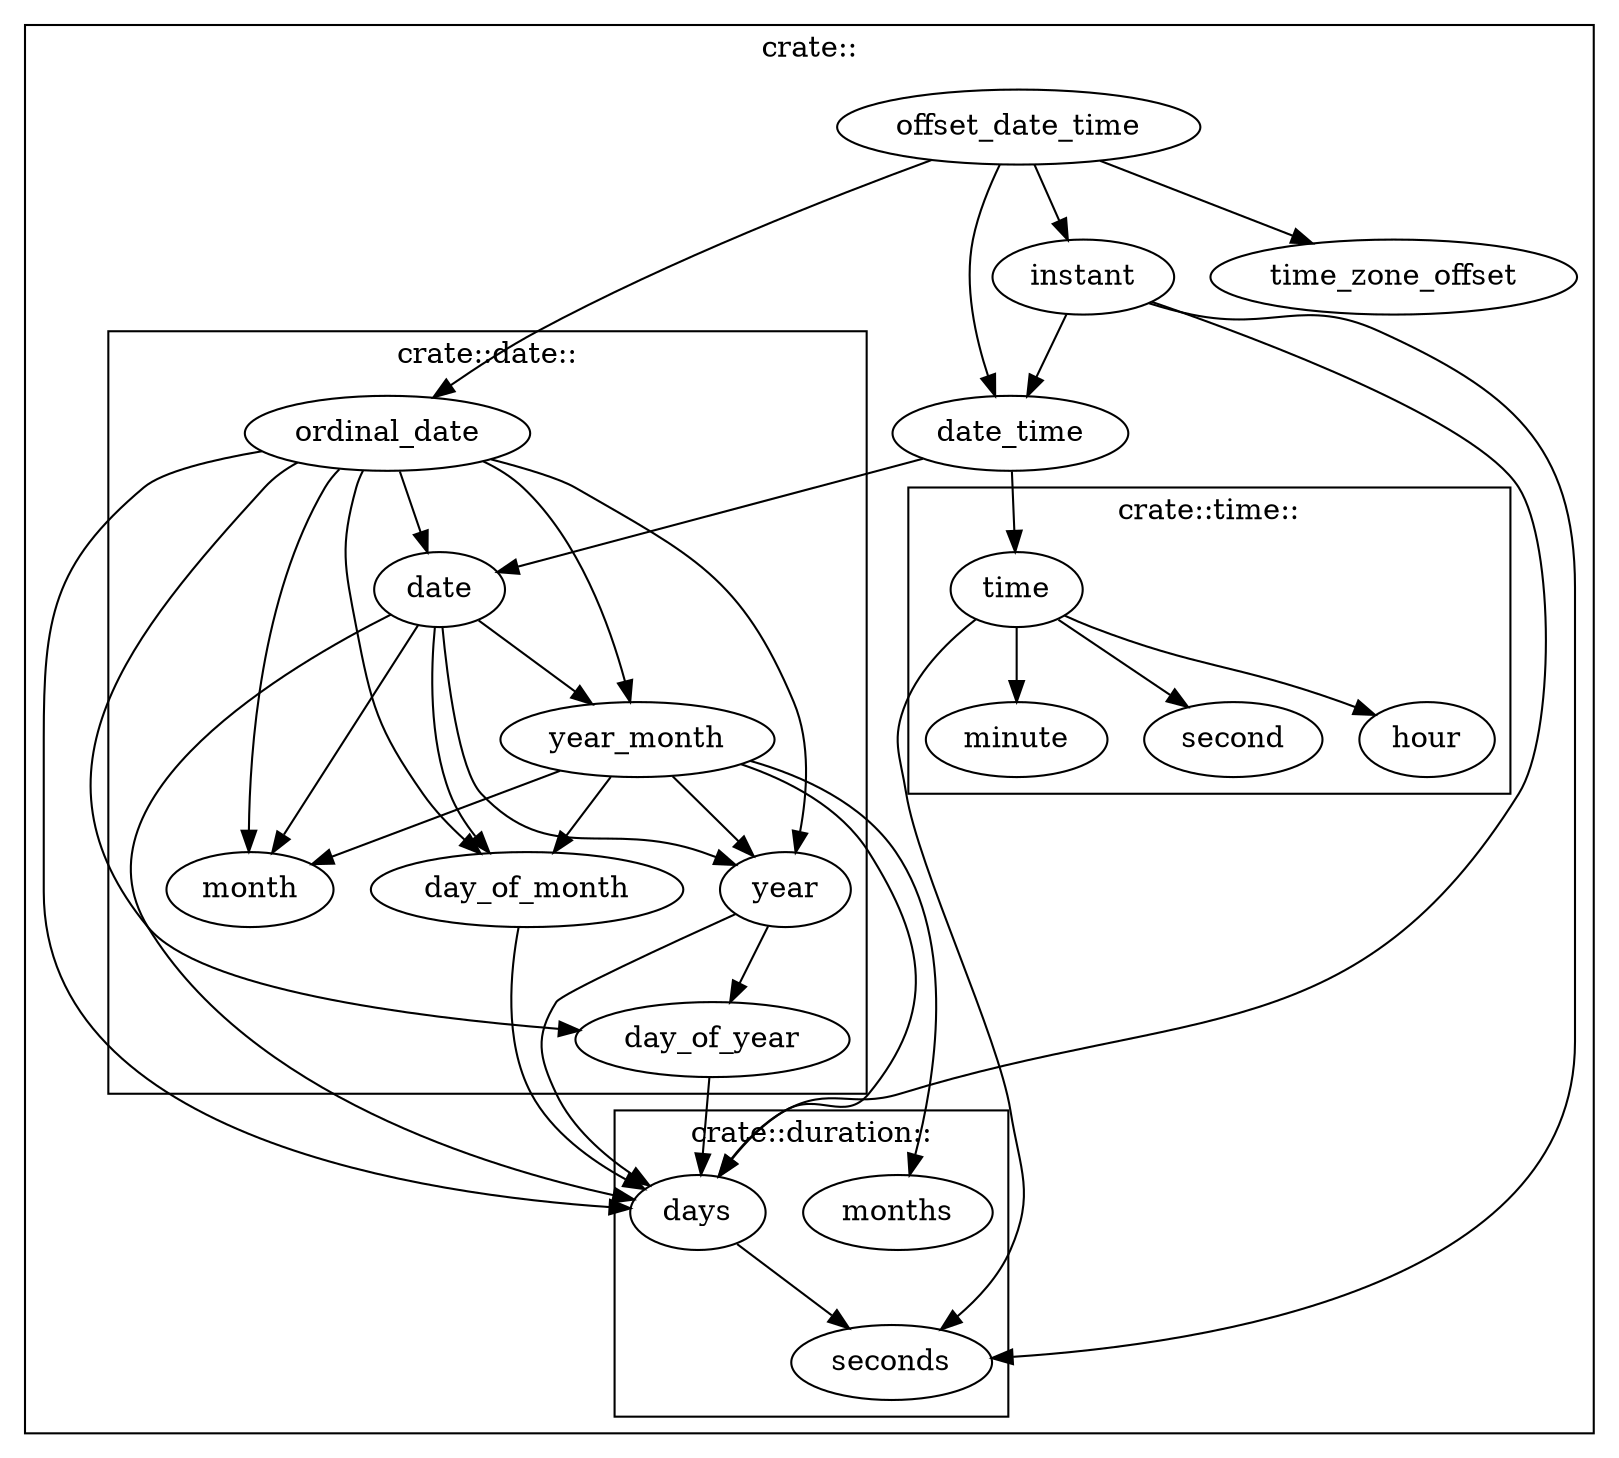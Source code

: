 digraph {
  // Vertex

  subgraph cluster3 {
    label = "crate::"

    subgraph cluster0 {
      label = "crate::date::"
      date
      day_of_month
      day_of_year
      month
      ordinal_date
      year
      year_month
    }

    subgraph cluster1 {
      label = "crate::duration::"
      days
      months
      seconds
    }

    subgraph cluster2 {
      label = "crate::time::"
      hour
      minute
      second
      time
    }

    date_time
    // date
    // duration
    instant
    offset_date_time
    time_zone_offset
    // time
  }

  // Edge

  // date::*
  day_of_month -> days
  day_of_year -> days
  year_month -> days
  year_month -> months
  year_month -> day_of_month
  year_month -> month
  year_month -> year
  year -> day_of_year
  year -> days

  // duration::*
  days -> seconds

  // crate::*
  date -> day_of_month
  date -> days
  date -> month
  date -> year
  date -> year_month
  date_time -> date
  date_time -> time
  instant -> date_time
  instant -> days
  instant -> seconds
  offset_date_time -> date_time
  offset_date_time -> instant
  offset_date_time -> ordinal_date
  offset_date_time -> time_zone_offset
  ordinal_date -> date
  ordinal_date -> day_of_month
  ordinal_date -> day_of_year
  ordinal_date -> days
  ordinal_date -> month
  ordinal_date -> year
  ordinal_date -> year_month
  time -> hour
  time -> minute
  time -> second
  time -> seconds
}
